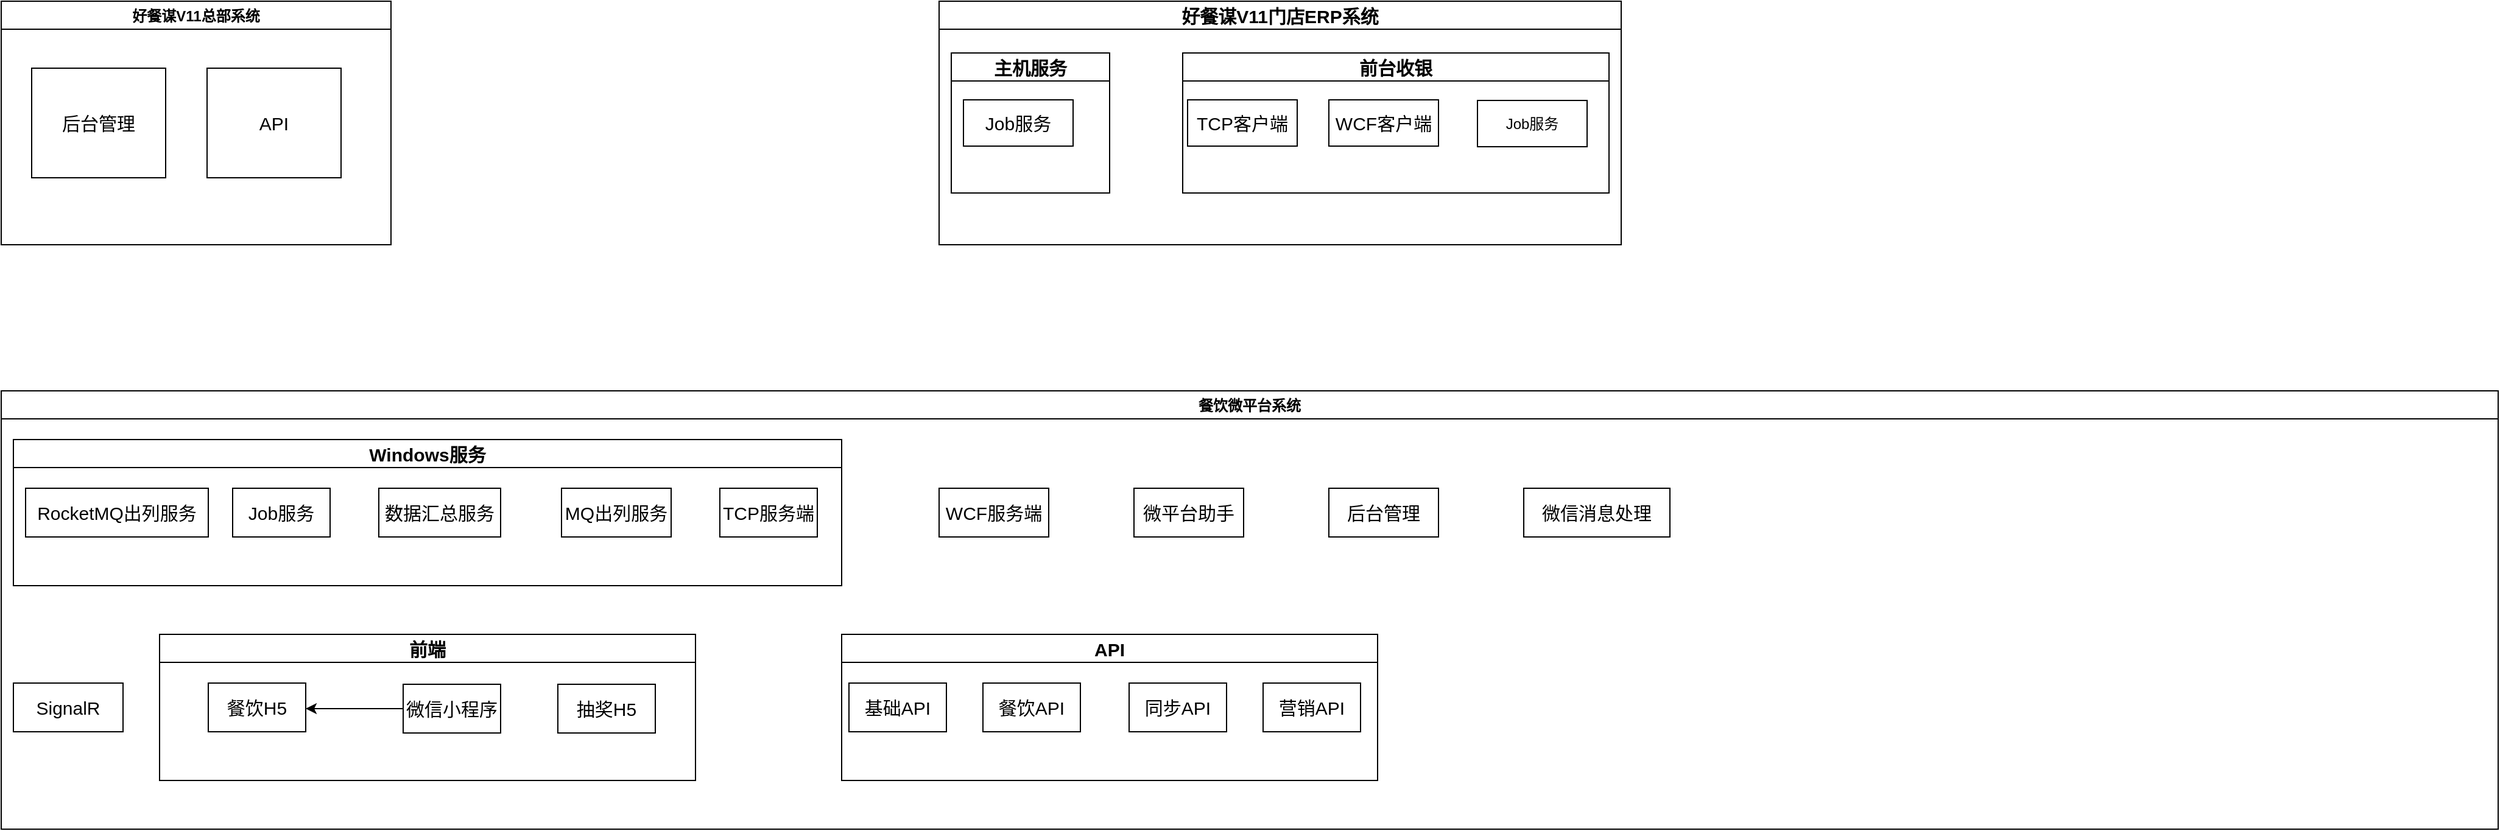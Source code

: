 <mxfile version="14.6.10" type="github">
  <diagram id="wFE0QG_FPsp0jaGvCLVb" name="Page-1">
    <mxGraphModel dx="1822" dy="794" grid="1" gridSize="10" guides="1" tooltips="1" connect="1" arrows="1" fold="1" page="0" pageScale="1" pageWidth="850" pageHeight="1100" math="0" shadow="0">
      <root>
        <mxCell id="0" />
        <mxCell id="1" parent="0" />
        <mxCell id="yn--MAGcJ2VL24peUoGt-6" value="好餐谋V11门店ERP系统" style="swimlane;fontSize=15;" vertex="1" parent="1">
          <mxGeometry x="680" width="560" height="200" as="geometry">
            <mxRectangle width="160" height="23" as="alternateBounds" />
          </mxGeometry>
        </mxCell>
        <mxCell id="yn--MAGcJ2VL24peUoGt-11" value="前台收银" style="swimlane;fontSize=15;" vertex="1" parent="yn--MAGcJ2VL24peUoGt-6">
          <mxGeometry x="200" y="42.5" width="350" height="115" as="geometry">
            <mxRectangle x="200" y="42.5" width="90" height="23" as="alternateBounds" />
          </mxGeometry>
        </mxCell>
        <mxCell id="yn--MAGcJ2VL24peUoGt-12" value="TCP客户端" style="whiteSpace=wrap;html=1;fontSize=15;" vertex="1" parent="yn--MAGcJ2VL24peUoGt-11">
          <mxGeometry x="4" y="38.5" width="90" height="38" as="geometry" />
        </mxCell>
        <mxCell id="yn--MAGcJ2VL24peUoGt-13" value="WCF客户端" style="whiteSpace=wrap;html=1;fontSize=15;" vertex="1" parent="yn--MAGcJ2VL24peUoGt-11">
          <mxGeometry x="120" y="38.5" width="90" height="38" as="geometry" />
        </mxCell>
        <mxCell id="yn--MAGcJ2VL24peUoGt-14" value="Job服务" style="whiteSpace=wrap;html=1;" vertex="1" parent="yn--MAGcJ2VL24peUoGt-11">
          <mxGeometry x="242" y="39" width="90" height="38" as="geometry" />
        </mxCell>
        <mxCell id="yn--MAGcJ2VL24peUoGt-15" value="主机服务" style="swimlane;fontSize=15;" vertex="1" parent="yn--MAGcJ2VL24peUoGt-6">
          <mxGeometry x="10" y="42.5" width="130" height="115" as="geometry">
            <mxRectangle x="10" y="42.5" width="90" height="23" as="alternateBounds" />
          </mxGeometry>
        </mxCell>
        <mxCell id="yn--MAGcJ2VL24peUoGt-16" value="Job服务" style="rounded=0;whiteSpace=wrap;html=1;fontSize=15;" vertex="1" parent="yn--MAGcJ2VL24peUoGt-15">
          <mxGeometry x="10" y="38.5" width="90" height="38" as="geometry" />
        </mxCell>
        <mxCell id="yn--MAGcJ2VL24peUoGt-7" value="好餐谋V11总部系统" style="swimlane;" vertex="1" parent="1">
          <mxGeometry x="-90" width="320" height="200" as="geometry" />
        </mxCell>
        <mxCell id="yn--MAGcJ2VL24peUoGt-17" value="后台管理" style="whiteSpace=wrap;html=1;fontSize=15;" vertex="1" parent="yn--MAGcJ2VL24peUoGt-7">
          <mxGeometry x="25" y="55" width="110" height="90" as="geometry" />
        </mxCell>
        <mxCell id="yn--MAGcJ2VL24peUoGt-18" value="API" style="whiteSpace=wrap;html=1;fontSize=15;" vertex="1" parent="yn--MAGcJ2VL24peUoGt-7">
          <mxGeometry x="169" y="55" width="110" height="90" as="geometry" />
        </mxCell>
        <mxCell id="yn--MAGcJ2VL24peUoGt-8" value="餐饮微平台系统" style="swimlane;" vertex="1" parent="1">
          <mxGeometry x="-90" y="320" width="2050" height="360" as="geometry" />
        </mxCell>
        <mxCell id="yn--MAGcJ2VL24peUoGt-19" value="API" style="swimlane;fontSize=15;" vertex="1" parent="yn--MAGcJ2VL24peUoGt-8">
          <mxGeometry x="690" y="200" width="440" height="120" as="geometry" />
        </mxCell>
        <mxCell id="yn--MAGcJ2VL24peUoGt-20" value="基础API" style="rounded=0;whiteSpace=wrap;html=1;fontSize=15;" vertex="1" parent="yn--MAGcJ2VL24peUoGt-19">
          <mxGeometry x="6" y="40" width="80" height="40" as="geometry" />
        </mxCell>
        <mxCell id="yn--MAGcJ2VL24peUoGt-21" value="餐饮API" style="rounded=0;whiteSpace=wrap;html=1;fontSize=15;" vertex="1" parent="yn--MAGcJ2VL24peUoGt-19">
          <mxGeometry x="116" y="40" width="80" height="40" as="geometry" />
        </mxCell>
        <mxCell id="yn--MAGcJ2VL24peUoGt-22" value="同步API" style="rounded=0;whiteSpace=wrap;html=1;fontSize=15;" vertex="1" parent="yn--MAGcJ2VL24peUoGt-19">
          <mxGeometry x="236" y="40" width="80" height="40" as="geometry" />
        </mxCell>
        <mxCell id="yn--MAGcJ2VL24peUoGt-23" value="营销API" style="rounded=0;whiteSpace=wrap;html=1;fontSize=15;" vertex="1" parent="yn--MAGcJ2VL24peUoGt-19">
          <mxGeometry x="346" y="40" width="80" height="40" as="geometry" />
        </mxCell>
        <mxCell id="yn--MAGcJ2VL24peUoGt-29" value="Windows服务" style="swimlane;fontSize=15;" vertex="1" parent="yn--MAGcJ2VL24peUoGt-8">
          <mxGeometry x="10" y="40" width="680" height="120" as="geometry" />
        </mxCell>
        <mxCell id="yn--MAGcJ2VL24peUoGt-24" value="TCP服务端" style="rounded=0;whiteSpace=wrap;html=1;fontSize=15;" vertex="1" parent="yn--MAGcJ2VL24peUoGt-29">
          <mxGeometry x="580" y="40" width="80" height="40" as="geometry" />
        </mxCell>
        <mxCell id="yn--MAGcJ2VL24peUoGt-25" value="Job服务" style="rounded=0;whiteSpace=wrap;html=1;fontSize=15;" vertex="1" parent="yn--MAGcJ2VL24peUoGt-29">
          <mxGeometry x="180" y="40" width="80" height="40" as="geometry" />
        </mxCell>
        <mxCell id="yn--MAGcJ2VL24peUoGt-26" value="数据汇总服务" style="rounded=0;whiteSpace=wrap;html=1;fontSize=15;" vertex="1" parent="yn--MAGcJ2VL24peUoGt-29">
          <mxGeometry x="300" y="40" width="100" height="40" as="geometry" />
        </mxCell>
        <mxCell id="yn--MAGcJ2VL24peUoGt-27" value="MQ出列服务" style="rounded=0;whiteSpace=wrap;html=1;fontSize=15;" vertex="1" parent="yn--MAGcJ2VL24peUoGt-29">
          <mxGeometry x="450" y="40" width="90" height="40" as="geometry" />
        </mxCell>
        <mxCell id="yn--MAGcJ2VL24peUoGt-28" value="RocketMQ出列服务" style="rounded=0;whiteSpace=wrap;html=1;fontSize=15;" vertex="1" parent="yn--MAGcJ2VL24peUoGt-29">
          <mxGeometry x="10" y="40" width="150" height="40" as="geometry" />
        </mxCell>
        <mxCell id="yn--MAGcJ2VL24peUoGt-30" value="WCF服务端" style="rounded=0;whiteSpace=wrap;html=1;fontSize=15;" vertex="1" parent="yn--MAGcJ2VL24peUoGt-8">
          <mxGeometry x="770" y="80" width="90" height="40" as="geometry" />
        </mxCell>
        <mxCell id="yn--MAGcJ2VL24peUoGt-34" value="后台管理" style="rounded=0;whiteSpace=wrap;html=1;fontSize=15;" vertex="1" parent="yn--MAGcJ2VL24peUoGt-8">
          <mxGeometry x="1090" y="80" width="90" height="40" as="geometry" />
        </mxCell>
        <mxCell id="yn--MAGcJ2VL24peUoGt-35" value="前端" style="swimlane;fontSize=15;" vertex="1" parent="yn--MAGcJ2VL24peUoGt-8">
          <mxGeometry x="130" y="200" width="440" height="120" as="geometry" />
        </mxCell>
        <mxCell id="yn--MAGcJ2VL24peUoGt-37" value="餐饮H5" style="rounded=0;whiteSpace=wrap;html=1;fontSize=15;" vertex="1" parent="yn--MAGcJ2VL24peUoGt-35">
          <mxGeometry x="40" y="40" width="80" height="40" as="geometry" />
        </mxCell>
        <mxCell id="yn--MAGcJ2VL24peUoGt-45" value="" style="edgeStyle=none;rounded=0;jumpStyle=sharp;orthogonalLoop=1;jettySize=auto;html=1;fontSize=15;startArrow=none;startFill=0;endArrow=classic;endFill=1;" edge="1" parent="yn--MAGcJ2VL24peUoGt-35" source="yn--MAGcJ2VL24peUoGt-38">
          <mxGeometry relative="1" as="geometry">
            <mxPoint x="120" y="61" as="targetPoint" />
          </mxGeometry>
        </mxCell>
        <mxCell id="yn--MAGcJ2VL24peUoGt-38" value="微信小程序" style="rounded=0;whiteSpace=wrap;html=1;fontSize=15;aspect=fixed;" vertex="1" parent="yn--MAGcJ2VL24peUoGt-35">
          <mxGeometry x="200" y="41" width="80" height="40" as="geometry" />
        </mxCell>
        <mxCell id="yn--MAGcJ2VL24peUoGt-47" value="抽奖H5" style="rounded=0;whiteSpace=wrap;html=1;fontSize=15;" vertex="1" parent="yn--MAGcJ2VL24peUoGt-35">
          <mxGeometry x="327" y="41" width="80" height="40" as="geometry" />
        </mxCell>
        <mxCell id="yn--MAGcJ2VL24peUoGt-50" value="微平台助手" style="rounded=0;whiteSpace=wrap;html=1;fontSize=15;" vertex="1" parent="yn--MAGcJ2VL24peUoGt-8">
          <mxGeometry x="930" y="80" width="90" height="40" as="geometry" />
        </mxCell>
        <mxCell id="yn--MAGcJ2VL24peUoGt-54" value="SignalR" style="rounded=0;whiteSpace=wrap;html=1;fontSize=15;" vertex="1" parent="yn--MAGcJ2VL24peUoGt-8">
          <mxGeometry x="10" y="240" width="90" height="40" as="geometry" />
        </mxCell>
        <mxCell id="yn--MAGcJ2VL24peUoGt-57" value="微信消息处理" style="rounded=0;whiteSpace=wrap;html=1;fontSize=15;" vertex="1" parent="yn--MAGcJ2VL24peUoGt-8">
          <mxGeometry x="1250" y="80" width="120" height="40" as="geometry" />
        </mxCell>
      </root>
    </mxGraphModel>
  </diagram>
</mxfile>
